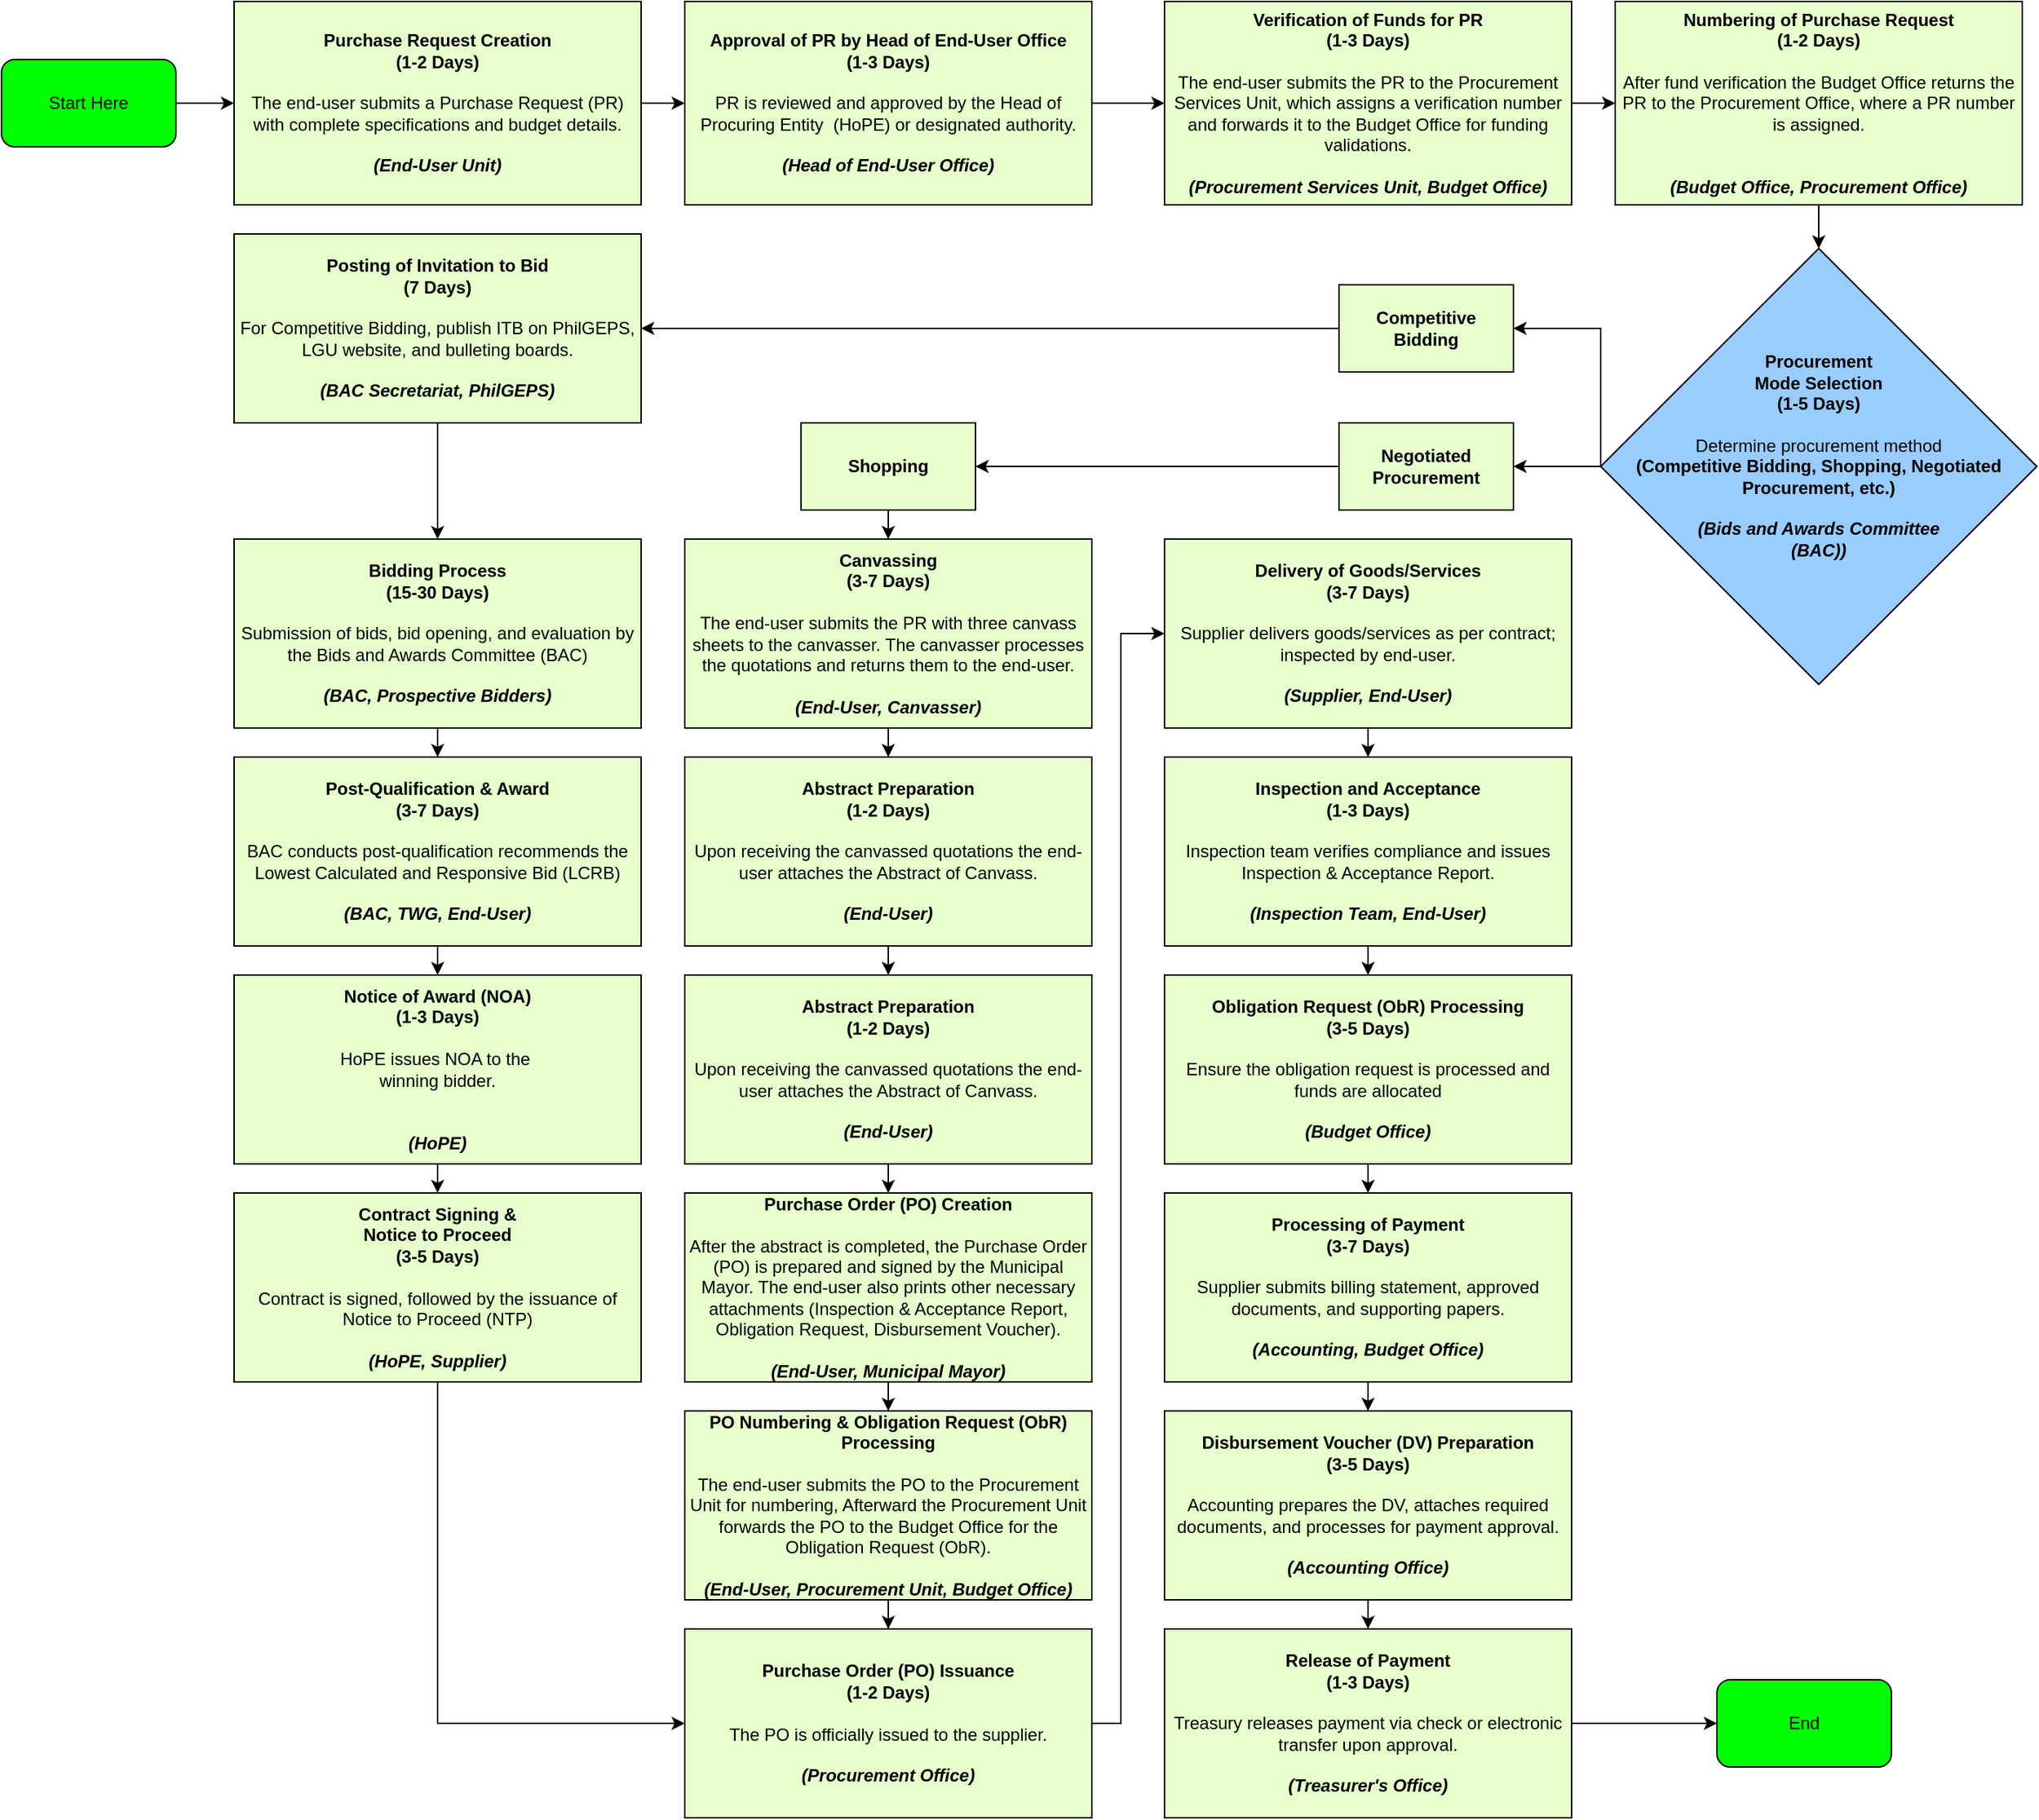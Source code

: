 <mxfile version="26.1.3">
  <diagram name="Page-1" id="VzLzOtzV2zpJQuwfnWmT">
    <mxGraphModel dx="3266" dy="1504" grid="1" gridSize="10" guides="1" tooltips="1" connect="1" arrows="1" fold="1" page="1" pageScale="1" pageWidth="850" pageHeight="1100" math="0" shadow="0">
      <root>
        <mxCell id="0" />
        <mxCell id="1" parent="0" />
        <mxCell id="7instS3jXjHVJ4o3VPC2-10" value="" style="edgeStyle=orthogonalEdgeStyle;rounded=0;orthogonalLoop=1;jettySize=auto;html=1;" edge="1" parent="1" source="7instS3jXjHVJ4o3VPC2-2" target="7instS3jXjHVJ4o3VPC2-9">
          <mxGeometry relative="1" as="geometry" />
        </mxCell>
        <mxCell id="7instS3jXjHVJ4o3VPC2-2" value="&lt;b&gt;Purchase Request Creation&lt;/b&gt;&lt;div&gt;&lt;b style=&quot;background-color: transparent; color: light-dark(rgb(0, 0, 0), rgb(255, 255, 255));&quot;&gt;(1-2 Days)&lt;/b&gt;&lt;div&gt;&lt;b&gt;&lt;br&gt;&lt;/b&gt;&lt;/div&gt;&lt;div&gt;The end-user submits a Purchase Request (PR) with complete specifications and budget details.&lt;/div&gt;&lt;div&gt;&lt;br&gt;&lt;/div&gt;&lt;div&gt;&lt;b&gt;&lt;i&gt;(End-User Unit)&lt;/i&gt;&lt;/b&gt;&lt;/div&gt;&lt;/div&gt;" style="whiteSpace=wrap;html=1;rounded=0;fillColor=#E6FFCC;" vertex="1" parent="1">
          <mxGeometry x="170" y="40" width="280" height="140" as="geometry" />
        </mxCell>
        <mxCell id="7instS3jXjHVJ4o3VPC2-12" value="" style="edgeStyle=orthogonalEdgeStyle;rounded=0;orthogonalLoop=1;jettySize=auto;html=1;" edge="1" parent="1" source="7instS3jXjHVJ4o3VPC2-9" target="7instS3jXjHVJ4o3VPC2-11">
          <mxGeometry relative="1" as="geometry" />
        </mxCell>
        <mxCell id="7instS3jXjHVJ4o3VPC2-9" value="&lt;div&gt;&lt;b&gt;Approval of PR by Head of End-User Office&lt;/b&gt;&lt;/div&gt;&lt;div&gt;&lt;b&gt;(1-3 Days)&lt;/b&gt;&lt;/div&gt;&lt;div&gt;&lt;b&gt;&lt;br&gt;&lt;/b&gt;&lt;/div&gt;&lt;div&gt;PR is reviewed and approved by the Head of Procuring Entity&amp;nbsp; (HoPE) or designated authority.&lt;/div&gt;&lt;div&gt;&lt;br&gt;&lt;/div&gt;&lt;div&gt;&lt;b&gt;&lt;i&gt;(Head of End-User Office)&lt;/i&gt;&lt;/b&gt;&lt;/div&gt;" style="whiteSpace=wrap;html=1;rounded=0;fillColor=#E6FFCC;" vertex="1" parent="1">
          <mxGeometry x="480" y="40" width="280" height="140" as="geometry" />
        </mxCell>
        <mxCell id="7instS3jXjHVJ4o3VPC2-14" value="" style="edgeStyle=orthogonalEdgeStyle;rounded=0;orthogonalLoop=1;jettySize=auto;html=1;" edge="1" parent="1" source="7instS3jXjHVJ4o3VPC2-11" target="7instS3jXjHVJ4o3VPC2-13">
          <mxGeometry relative="1" as="geometry" />
        </mxCell>
        <mxCell id="7instS3jXjHVJ4o3VPC2-11" value="&lt;div&gt;&lt;b&gt;Verification of Funds for PR&lt;/b&gt;&lt;/div&gt;&lt;div&gt;&lt;b&gt;(1-3 Days)&lt;/b&gt;&lt;/div&gt;&lt;div&gt;&lt;b&gt;&lt;br&gt;&lt;/b&gt;&lt;/div&gt;&lt;div&gt;The end-user submits the PR to the Procurement Services Unit, which assigns a verification number and forwards it to the Budget Office for funding validations.&lt;/div&gt;&lt;div&gt;&lt;br&gt;&lt;/div&gt;&lt;div&gt;&lt;b&gt;&lt;i&gt;(Procurement Services Unit, Budget Office)&lt;/i&gt;&lt;/b&gt;&lt;/div&gt;" style="whiteSpace=wrap;html=1;rounded=0;fillColor=#E6FFCC;" vertex="1" parent="1">
          <mxGeometry x="810" y="40" width="280" height="140" as="geometry" />
        </mxCell>
        <mxCell id="7instS3jXjHVJ4o3VPC2-16" value="" style="edgeStyle=orthogonalEdgeStyle;rounded=0;orthogonalLoop=1;jettySize=auto;html=1;" edge="1" parent="1" source="7instS3jXjHVJ4o3VPC2-13" target="7instS3jXjHVJ4o3VPC2-15">
          <mxGeometry relative="1" as="geometry" />
        </mxCell>
        <mxCell id="7instS3jXjHVJ4o3VPC2-13" value="&lt;div&gt;&lt;b&gt;Numbering of Purchase Request&lt;/b&gt;&lt;/div&gt;&lt;div&gt;&lt;b&gt;(1-2 Days)&lt;/b&gt;&lt;/div&gt;&lt;div&gt;&lt;br&gt;&lt;/div&gt;&lt;div&gt;After fund verification the Budget Office returns the PR to the Procurement Office, where a PR number is assigned.&lt;/div&gt;&lt;div&gt;&lt;br&gt;&lt;/div&gt;&lt;div&gt;&lt;br&gt;&lt;/div&gt;&lt;div&gt;&lt;b&gt;&lt;i&gt;(Budget Office, Procurement Office)&lt;/i&gt;&lt;/b&gt;&lt;/div&gt;" style="whiteSpace=wrap;html=1;rounded=0;fillColor=#E6FFCC;" vertex="1" parent="1">
          <mxGeometry x="1120" y="40" width="280" height="140" as="geometry" />
        </mxCell>
        <mxCell id="7instS3jXjHVJ4o3VPC2-75" value="" style="edgeStyle=orthogonalEdgeStyle;rounded=0;orthogonalLoop=1;jettySize=auto;html=1;" edge="1" parent="1" source="7instS3jXjHVJ4o3VPC2-15" target="7instS3jXjHVJ4o3VPC2-19">
          <mxGeometry relative="1" as="geometry" />
        </mxCell>
        <mxCell id="7instS3jXjHVJ4o3VPC2-15" value="&lt;b&gt;Procurement&lt;/b&gt;&lt;div&gt;&lt;b&gt;Mode Selection&lt;br&gt;(1-5 Days)&lt;/b&gt;&lt;/div&gt;&lt;div&gt;&lt;b&gt;&lt;br&gt;&lt;/b&gt;&lt;/div&gt;&lt;div&gt;Determine procurement method&lt;/div&gt;&lt;div&gt;&lt;b&gt;(Competitive Bidding, Shopping, Negotiated Procurement, etc.)&lt;/b&gt;&lt;/div&gt;&lt;div&gt;&lt;b&gt;&lt;br&gt;&lt;/b&gt;&lt;/div&gt;&lt;div&gt;&lt;b&gt;&lt;i&gt;(Bids and Awards Committee&lt;/i&gt;&lt;/b&gt;&lt;/div&gt;&lt;div&gt;&lt;b&gt;&lt;i&gt;(BAC))&lt;/i&gt;&lt;/b&gt;&lt;/div&gt;&lt;div&gt;&lt;b&gt;&lt;br&gt;&lt;/b&gt;&lt;/div&gt;" style="rhombus;whiteSpace=wrap;html=1;rounded=0;fillColor=#99CCFF;" vertex="1" parent="1">
          <mxGeometry x="1110" y="210" width="300" height="300" as="geometry" />
        </mxCell>
        <mxCell id="7instS3jXjHVJ4o3VPC2-23" value="" style="edgeStyle=orthogonalEdgeStyle;rounded=0;orthogonalLoop=1;jettySize=auto;html=1;" edge="1" parent="1" source="7instS3jXjHVJ4o3VPC2-17" target="7instS3jXjHVJ4o3VPC2-22">
          <mxGeometry relative="1" as="geometry" />
        </mxCell>
        <mxCell id="7instS3jXjHVJ4o3VPC2-17" value="&lt;b&gt;Competitive&lt;/b&gt;&lt;div&gt;&lt;b&gt;Bidding&lt;/b&gt;&lt;/div&gt;" style="whiteSpace=wrap;html=1;rounded=0;fillColor=#E6FFCC;" vertex="1" parent="1">
          <mxGeometry x="930" y="235" width="120" height="60" as="geometry" />
        </mxCell>
        <mxCell id="7instS3jXjHVJ4o3VPC2-27" value="" style="edgeStyle=orthogonalEdgeStyle;rounded=0;orthogonalLoop=1;jettySize=auto;html=1;" edge="1" parent="1" source="7instS3jXjHVJ4o3VPC2-19" target="7instS3jXjHVJ4o3VPC2-26">
          <mxGeometry relative="1" as="geometry" />
        </mxCell>
        <mxCell id="7instS3jXjHVJ4o3VPC2-19" value="&lt;b&gt;Negotiated Procurement&lt;/b&gt;" style="whiteSpace=wrap;html=1;rounded=0;fillColor=#E6FFCC;" vertex="1" parent="1">
          <mxGeometry x="930" y="330" width="120" height="60" as="geometry" />
        </mxCell>
        <mxCell id="7instS3jXjHVJ4o3VPC2-25" value="" style="edgeStyle=orthogonalEdgeStyle;rounded=0;orthogonalLoop=1;jettySize=auto;html=1;" edge="1" parent="1" source="7instS3jXjHVJ4o3VPC2-22" target="7instS3jXjHVJ4o3VPC2-24">
          <mxGeometry relative="1" as="geometry" />
        </mxCell>
        <mxCell id="7instS3jXjHVJ4o3VPC2-22" value="&lt;b&gt;Posting of Invitation to Bid&lt;/b&gt;&lt;div&gt;&lt;b&gt;(7 Days)&lt;/b&gt;&lt;/div&gt;&lt;div&gt;&lt;br&gt;&lt;/div&gt;&lt;div&gt;For Competitive Bidding, publish ITB on PhilGEPS, LGU website, and bulleting boards.&lt;/div&gt;&lt;div&gt;&lt;br&gt;&lt;/div&gt;&lt;div&gt;&lt;b&gt;&lt;i&gt;(BAC Secretariat, PhilGEPS)&lt;/i&gt;&lt;/b&gt;&lt;/div&gt;" style="whiteSpace=wrap;html=1;rounded=0;fillColor=#E6FFCC;" vertex="1" parent="1">
          <mxGeometry x="170" y="200" width="280" height="130" as="geometry" />
        </mxCell>
        <mxCell id="7instS3jXjHVJ4o3VPC2-37" value="" style="edgeStyle=orthogonalEdgeStyle;rounded=0;orthogonalLoop=1;jettySize=auto;html=1;" edge="1" parent="1" source="7instS3jXjHVJ4o3VPC2-24" target="7instS3jXjHVJ4o3VPC2-36">
          <mxGeometry relative="1" as="geometry" />
        </mxCell>
        <mxCell id="7instS3jXjHVJ4o3VPC2-24" value="&lt;div&gt;&lt;b&gt;Bidding Process&lt;/b&gt;&lt;/div&gt;&lt;div&gt;&lt;b&gt;(15-30 Days)&lt;/b&gt;&lt;/div&gt;&lt;div&gt;&lt;br&gt;&lt;/div&gt;&lt;div&gt;Submission of bids, bid opening, and evaluation by the Bids and Awards Committee (BAC)&lt;/div&gt;&lt;div&gt;&lt;br&gt;&lt;/div&gt;&lt;div&gt;&lt;b&gt;&lt;i&gt;(BAC, Prospective Bidders)&lt;/i&gt;&lt;/b&gt;&lt;/div&gt;" style="whiteSpace=wrap;html=1;rounded=0;fillColor=#E6FFCC;" vertex="1" parent="1">
          <mxGeometry x="170" y="410" width="280" height="130" as="geometry" />
        </mxCell>
        <mxCell id="7instS3jXjHVJ4o3VPC2-87" value="" style="edgeStyle=orthogonalEdgeStyle;rounded=0;orthogonalLoop=1;jettySize=auto;html=1;" edge="1" parent="1" source="7instS3jXjHVJ4o3VPC2-26" target="7instS3jXjHVJ4o3VPC2-30">
          <mxGeometry relative="1" as="geometry" />
        </mxCell>
        <mxCell id="7instS3jXjHVJ4o3VPC2-26" value="&lt;b&gt;Shopping&lt;/b&gt;" style="whiteSpace=wrap;html=1;rounded=0;fillColor=#E6FFCC;" vertex="1" parent="1">
          <mxGeometry x="560" y="330" width="120" height="60" as="geometry" />
        </mxCell>
        <mxCell id="7instS3jXjHVJ4o3VPC2-47" value="" style="edgeStyle=orthogonalEdgeStyle;rounded=0;orthogonalLoop=1;jettySize=auto;html=1;" edge="1" parent="1" source="7instS3jXjHVJ4o3VPC2-30" target="7instS3jXjHVJ4o3VPC2-46">
          <mxGeometry relative="1" as="geometry" />
        </mxCell>
        <mxCell id="7instS3jXjHVJ4o3VPC2-30" value="&lt;div&gt;&lt;b&gt;Canvassing&lt;/b&gt;&lt;/div&gt;&lt;div&gt;&lt;b&gt;(3-7 Days)&lt;/b&gt;&lt;/div&gt;&lt;div&gt;&lt;span style=&quot;background-color: transparent; color: light-dark(rgb(0, 0, 0), rgb(255, 255, 255));&quot;&gt;&lt;br&gt;&lt;/span&gt;&lt;/div&gt;&lt;div&gt;&lt;span style=&quot;background-color: transparent; color: light-dark(rgb(0, 0, 0), rgb(255, 255, 255));&quot;&gt;The end-user submits the PR with three canvass sheets to the canvasser. The canvasser processes the quotations and returns them to the end-user.&lt;/span&gt;&lt;/div&gt;&lt;div&gt;&lt;span style=&quot;background-color: transparent; color: light-dark(rgb(0, 0, 0), rgb(255, 255, 255));&quot;&gt;&lt;br&gt;&lt;/span&gt;&lt;/div&gt;&lt;div&gt;&lt;b&gt;&lt;i&gt;(End-User, Canvasser)&lt;/i&gt;&lt;/b&gt;&lt;/div&gt;" style="whiteSpace=wrap;html=1;rounded=0;fillColor=#E6FFCC;" vertex="1" parent="1">
          <mxGeometry x="480" y="410" width="280" height="130" as="geometry" />
        </mxCell>
        <mxCell id="7instS3jXjHVJ4o3VPC2-39" value="" style="edgeStyle=orthogonalEdgeStyle;rounded=0;orthogonalLoop=1;jettySize=auto;html=1;" edge="1" parent="1" source="7instS3jXjHVJ4o3VPC2-36" target="7instS3jXjHVJ4o3VPC2-38">
          <mxGeometry relative="1" as="geometry" />
        </mxCell>
        <mxCell id="7instS3jXjHVJ4o3VPC2-36" value="&lt;div&gt;&lt;b&gt;Post-Qualification &amp;amp; Award&lt;/b&gt;&lt;/div&gt;&lt;div&gt;&lt;b&gt;(3-7 Days)&lt;/b&gt;&lt;/div&gt;&lt;div&gt;&lt;br&gt;&lt;/div&gt;&lt;div&gt;BAC conducts post-qualification recommends the Lowest Calculated and Responsive Bid (LCRB)&lt;/div&gt;&lt;div&gt;&lt;br&gt;&lt;/div&gt;&lt;div&gt;&lt;b&gt;&lt;i&gt;(BAC, TWG, End-User)&lt;/i&gt;&lt;/b&gt;&lt;/div&gt;" style="whiteSpace=wrap;html=1;rounded=0;fillColor=#E6FFCC;" vertex="1" parent="1">
          <mxGeometry x="170" y="560" width="280" height="130" as="geometry" />
        </mxCell>
        <mxCell id="7instS3jXjHVJ4o3VPC2-41" value="" style="edgeStyle=orthogonalEdgeStyle;rounded=0;orthogonalLoop=1;jettySize=auto;html=1;" edge="1" parent="1" source="7instS3jXjHVJ4o3VPC2-38" target="7instS3jXjHVJ4o3VPC2-40">
          <mxGeometry relative="1" as="geometry" />
        </mxCell>
        <mxCell id="7instS3jXjHVJ4o3VPC2-38" value="&lt;div&gt;&lt;b style=&quot;background-color: transparent; color: light-dark(rgb(0, 0, 0), rgb(255, 255, 255));&quot;&gt;Notice of Award (NOA)&lt;/b&gt;&lt;/div&gt;&lt;div&gt;&lt;b style=&quot;background-color: transparent; color: light-dark(rgb(0, 0, 0), rgb(255, 255, 255));&quot;&gt;(1-3 Days)&lt;/b&gt;&lt;/div&gt;&lt;div&gt;&lt;br&gt;&lt;/div&gt;&lt;div&gt;HoPE issues NOA to the&amp;nbsp;&lt;/div&gt;&lt;div&gt;winning bidder.&lt;/div&gt;&lt;div&gt;&lt;br&gt;&lt;/div&gt;&lt;div&gt;&lt;br&gt;&lt;/div&gt;&lt;div&gt;&lt;b&gt;&lt;i&gt;(HoPE)&lt;/i&gt;&lt;/b&gt;&lt;/div&gt;" style="whiteSpace=wrap;html=1;rounded=0;fillColor=#E6FFCC;" vertex="1" parent="1">
          <mxGeometry x="170" y="710" width="280" height="130" as="geometry" />
        </mxCell>
        <mxCell id="7instS3jXjHVJ4o3VPC2-40" value="&lt;div&gt;&lt;b style=&quot;background-color: transparent; color: light-dark(rgb(0, 0, 0), rgb(255, 255, 255));&quot;&gt;Contract Signing &amp;amp;&lt;/b&gt;&lt;/div&gt;&lt;div&gt;&lt;b style=&quot;background-color: transparent; color: light-dark(rgb(0, 0, 0), rgb(255, 255, 255));&quot;&gt;Notice to Proceed&lt;/b&gt;&lt;/div&gt;&lt;div&gt;&lt;b style=&quot;background-color: transparent; color: light-dark(rgb(0, 0, 0), rgb(255, 255, 255));&quot;&gt;(3-5 Days)&lt;/b&gt;&lt;/div&gt;&lt;div&gt;&lt;br&gt;&lt;/div&gt;&lt;div&gt;Contract is signed, followed by the issuance of Notice to Proceed (NTP)&lt;/div&gt;&lt;div&gt;&lt;br&gt;&lt;/div&gt;&lt;div&gt;&lt;b&gt;&lt;i&gt;(HoPE, Supplier)&lt;/i&gt;&lt;/b&gt;&lt;/div&gt;" style="whiteSpace=wrap;html=1;rounded=0;fillColor=#E6FFCC;" vertex="1" parent="1">
          <mxGeometry x="170" y="860" width="280" height="130" as="geometry" />
        </mxCell>
        <mxCell id="7instS3jXjHVJ4o3VPC2-42" value="&lt;div&gt;&lt;b style=&quot;background-color: transparent; color: light-dark(rgb(0, 0, 0), rgb(255, 255, 255));&quot;&gt;Purchase Order (PO) Issuance&lt;/b&gt;&lt;/div&gt;&lt;div&gt;&lt;b style=&quot;background-color: transparent; color: light-dark(rgb(0, 0, 0), rgb(255, 255, 255));&quot;&gt;(1-2 Days)&lt;/b&gt;&lt;/div&gt;&lt;div&gt;&lt;br&gt;&lt;/div&gt;&lt;div&gt;The PO is officially issued to the supplier.&lt;/div&gt;&lt;div&gt;&lt;br&gt;&lt;/div&gt;&lt;div&gt;&lt;b&gt;&lt;i&gt;(Procurement Office)&lt;/i&gt;&lt;/b&gt;&lt;/div&gt;" style="whiteSpace=wrap;html=1;rounded=0;fillColor=#E6FFCC;" vertex="1" parent="1">
          <mxGeometry x="480" y="1160" width="280" height="130" as="geometry" />
        </mxCell>
        <mxCell id="7instS3jXjHVJ4o3VPC2-49" value="" style="edgeStyle=orthogonalEdgeStyle;rounded=0;orthogonalLoop=1;jettySize=auto;html=1;" edge="1" parent="1" source="7instS3jXjHVJ4o3VPC2-46" target="7instS3jXjHVJ4o3VPC2-48">
          <mxGeometry relative="1" as="geometry" />
        </mxCell>
        <mxCell id="7instS3jXjHVJ4o3VPC2-46" value="&lt;div&gt;&lt;b&gt;Abstract Preparation&lt;/b&gt;&lt;/div&gt;&lt;div&gt;&lt;b&gt;(1-2 Days)&lt;/b&gt;&lt;/div&gt;&lt;div&gt;&lt;span style=&quot;background-color: transparent; color: light-dark(rgb(0, 0, 0), rgb(255, 255, 255));&quot;&gt;&lt;br&gt;&lt;/span&gt;&lt;/div&gt;&lt;div&gt;&lt;span style=&quot;background-color: transparent; color: light-dark(rgb(0, 0, 0), rgb(255, 255, 255));&quot;&gt;Upon receiving the canvassed quotations the end-user attaches the Abstract of Canvass.&lt;/span&gt;&lt;/div&gt;&lt;div&gt;&lt;span style=&quot;background-color: transparent; color: light-dark(rgb(0, 0, 0), rgb(255, 255, 255));&quot;&gt;&lt;br&gt;&lt;/span&gt;&lt;/div&gt;&lt;div&gt;&lt;b&gt;&lt;i&gt;(End-User)&lt;/i&gt;&lt;/b&gt;&lt;/div&gt;" style="whiteSpace=wrap;html=1;rounded=0;fillColor=#E6FFCC;" vertex="1" parent="1">
          <mxGeometry x="480" y="560" width="280" height="130" as="geometry" />
        </mxCell>
        <mxCell id="7instS3jXjHVJ4o3VPC2-51" value="" style="edgeStyle=orthogonalEdgeStyle;rounded=0;orthogonalLoop=1;jettySize=auto;html=1;" edge="1" parent="1" source="7instS3jXjHVJ4o3VPC2-48" target="7instS3jXjHVJ4o3VPC2-50">
          <mxGeometry relative="1" as="geometry" />
        </mxCell>
        <mxCell id="7instS3jXjHVJ4o3VPC2-48" value="&lt;div&gt;&lt;b&gt;Abstract Preparation&lt;/b&gt;&lt;/div&gt;&lt;div&gt;&lt;b&gt;(1-2 Days)&lt;/b&gt;&lt;/div&gt;&lt;div&gt;&lt;span style=&quot;background-color: transparent; color: light-dark(rgb(0, 0, 0), rgb(255, 255, 255));&quot;&gt;&lt;br&gt;&lt;/span&gt;&lt;/div&gt;&lt;div&gt;&lt;span style=&quot;background-color: transparent; color: light-dark(rgb(0, 0, 0), rgb(255, 255, 255));&quot;&gt;Upon receiving the canvassed quotations the end-user attaches the Abstract of Canvass.&lt;/span&gt;&lt;/div&gt;&lt;div&gt;&lt;span style=&quot;background-color: transparent; color: light-dark(rgb(0, 0, 0), rgb(255, 255, 255));&quot;&gt;&lt;br&gt;&lt;/span&gt;&lt;/div&gt;&lt;div&gt;&lt;b&gt;&lt;i&gt;(End-User)&lt;/i&gt;&lt;/b&gt;&lt;/div&gt;" style="whiteSpace=wrap;html=1;rounded=0;fillColor=#E6FFCC;" vertex="1" parent="1">
          <mxGeometry x="480" y="710" width="280" height="130" as="geometry" />
        </mxCell>
        <mxCell id="7instS3jXjHVJ4o3VPC2-53" value="" style="edgeStyle=orthogonalEdgeStyle;rounded=0;orthogonalLoop=1;jettySize=auto;html=1;" edge="1" parent="1" source="7instS3jXjHVJ4o3VPC2-50" target="7instS3jXjHVJ4o3VPC2-52">
          <mxGeometry relative="1" as="geometry" />
        </mxCell>
        <mxCell id="7instS3jXjHVJ4o3VPC2-50" value="&lt;div&gt;&lt;b&gt;Purchase Order (PO) Creation&lt;/b&gt;&lt;/div&gt;&lt;div&gt;&lt;span style=&quot;background-color: transparent; color: light-dark(rgb(0, 0, 0), rgb(255, 255, 255));&quot;&gt;&lt;br&gt;&lt;/span&gt;&lt;/div&gt;&lt;div&gt;&lt;span style=&quot;background-color: transparent; color: light-dark(rgb(0, 0, 0), rgb(255, 255, 255));&quot;&gt;After the abstract is completed, the Purchase Order (PO) is prepared and signed by the Municipal Mayor. The end-user also prints other necessary attachments (Inspection &amp;amp; Acceptance Report, Obligation Request, Disbursement Voucher).&lt;/span&gt;&lt;/div&gt;&lt;div&gt;&lt;span style=&quot;background-color: transparent; color: light-dark(rgb(0, 0, 0), rgb(255, 255, 255));&quot;&gt;&lt;br&gt;&lt;/span&gt;&lt;/div&gt;&lt;div&gt;&lt;b&gt;&lt;i&gt;(End-User, Municipal Mayor)&lt;/i&gt;&lt;/b&gt;&lt;/div&gt;" style="whiteSpace=wrap;html=1;rounded=0;fillColor=#E6FFCC;" vertex="1" parent="1">
          <mxGeometry x="480" y="860" width="280" height="130" as="geometry" />
        </mxCell>
        <mxCell id="7instS3jXjHVJ4o3VPC2-54" value="" style="edgeStyle=orthogonalEdgeStyle;rounded=0;orthogonalLoop=1;jettySize=auto;html=1;" edge="1" parent="1" source="7instS3jXjHVJ4o3VPC2-52" target="7instS3jXjHVJ4o3VPC2-42">
          <mxGeometry relative="1" as="geometry" />
        </mxCell>
        <mxCell id="7instS3jXjHVJ4o3VPC2-52" value="&lt;div&gt;&lt;b&gt;PO Numbering &amp;amp; Obligation Request (ObR) Processing&lt;/b&gt;&lt;/div&gt;&lt;div&gt;&lt;span style=&quot;background-color: transparent; color: light-dark(rgb(0, 0, 0), rgb(255, 255, 255));&quot;&gt;&lt;br&gt;&lt;/span&gt;&lt;/div&gt;&lt;div&gt;The end-user submits the PO to the Procurement Unit for numbering, Afterward the Procurement Unit forwards the PO to the Budget Office for the Obligation Request (ObR).&lt;/div&gt;&lt;div&gt;&lt;br&gt;&lt;/div&gt;&lt;div&gt;&lt;b&gt;&lt;i&gt;(End-User, Procurement Unit, Budget Office)&lt;/i&gt;&lt;/b&gt;&lt;/div&gt;" style="whiteSpace=wrap;html=1;rounded=0;fillColor=#E6FFCC;" vertex="1" parent="1">
          <mxGeometry x="480" y="1010" width="280" height="130" as="geometry" />
        </mxCell>
        <mxCell id="7instS3jXjHVJ4o3VPC2-60" value="" style="edgeStyle=orthogonalEdgeStyle;rounded=0;orthogonalLoop=1;jettySize=auto;html=1;" edge="1" parent="1" source="7instS3jXjHVJ4o3VPC2-55" target="7instS3jXjHVJ4o3VPC2-59">
          <mxGeometry relative="1" as="geometry" />
        </mxCell>
        <mxCell id="7instS3jXjHVJ4o3VPC2-55" value="&lt;div&gt;&lt;b style=&quot;background-color: transparent; color: light-dark(rgb(0, 0, 0), rgb(255, 255, 255));&quot;&gt;Delivery of Goods/Services&lt;/b&gt;&lt;/div&gt;&lt;div&gt;&lt;b style=&quot;background-color: transparent; color: light-dark(rgb(0, 0, 0), rgb(255, 255, 255));&quot;&gt;(3-7 Days)&lt;/b&gt;&lt;/div&gt;&lt;div&gt;&lt;br&gt;&lt;/div&gt;&lt;div&gt;Supplier delivers goods/services as per contract; inspected by end-user.&lt;/div&gt;&lt;div&gt;&lt;br&gt;&lt;/div&gt;&lt;div&gt;&lt;b&gt;&lt;i&gt;(Supplier, End-User)&lt;/i&gt;&lt;/b&gt;&lt;/div&gt;" style="whiteSpace=wrap;html=1;rounded=0;fillColor=#E6FFCC;" vertex="1" parent="1">
          <mxGeometry x="810" y="410" width="280" height="130" as="geometry" />
        </mxCell>
        <mxCell id="7instS3jXjHVJ4o3VPC2-57" value="" style="edgeStyle=none;orthogonalLoop=1;jettySize=auto;html=1;rounded=0;exitX=1;exitY=0.5;exitDx=0;exitDy=0;entryX=0;entryY=0.5;entryDx=0;entryDy=0;" edge="1" parent="1" source="7instS3jXjHVJ4o3VPC2-42" target="7instS3jXjHVJ4o3VPC2-55">
          <mxGeometry width="100" relative="1" as="geometry">
            <mxPoint x="870" y="1530" as="sourcePoint" />
            <mxPoint x="840" y="650" as="targetPoint" />
            <Array as="points">
              <mxPoint x="780" y="1225" />
              <mxPoint x="780" y="475" />
            </Array>
          </mxGeometry>
        </mxCell>
        <mxCell id="7instS3jXjHVJ4o3VPC2-62" value="" style="edgeStyle=orthogonalEdgeStyle;rounded=0;orthogonalLoop=1;jettySize=auto;html=1;" edge="1" parent="1" source="7instS3jXjHVJ4o3VPC2-59" target="7instS3jXjHVJ4o3VPC2-61">
          <mxGeometry relative="1" as="geometry" />
        </mxCell>
        <mxCell id="7instS3jXjHVJ4o3VPC2-59" value="&lt;div&gt;&lt;b style=&quot;background-color: transparent; color: light-dark(rgb(0, 0, 0), rgb(255, 255, 255));&quot;&gt;Inspection and Acceptance&lt;/b&gt;&lt;/div&gt;&lt;div&gt;&lt;b style=&quot;background-color: transparent; color: light-dark(rgb(0, 0, 0), rgb(255, 255, 255));&quot;&gt;(1-3 Days)&lt;/b&gt;&lt;/div&gt;&lt;div&gt;&lt;br&gt;&lt;/div&gt;&lt;div&gt;Inspection team verifies compliance and issues Inspection &amp;amp; Acceptance Report.&lt;/div&gt;&lt;div&gt;&lt;br&gt;&lt;/div&gt;&lt;div&gt;&lt;b&gt;&lt;i&gt;(Inspection Team, End-User)&lt;/i&gt;&lt;/b&gt;&lt;/div&gt;" style="whiteSpace=wrap;html=1;rounded=0;fillColor=#E6FFCC;" vertex="1" parent="1">
          <mxGeometry x="810" y="560" width="280" height="130" as="geometry" />
        </mxCell>
        <mxCell id="7instS3jXjHVJ4o3VPC2-64" value="" style="edgeStyle=orthogonalEdgeStyle;rounded=0;orthogonalLoop=1;jettySize=auto;html=1;" edge="1" parent="1" source="7instS3jXjHVJ4o3VPC2-61" target="7instS3jXjHVJ4o3VPC2-63">
          <mxGeometry relative="1" as="geometry" />
        </mxCell>
        <mxCell id="7instS3jXjHVJ4o3VPC2-61" value="&lt;div&gt;&lt;b style=&quot;background-color: transparent; color: light-dark(rgb(0, 0, 0), rgb(255, 255, 255));&quot;&gt;Obligation Request (ObR) Processing&lt;/b&gt;&lt;/div&gt;&lt;div&gt;&lt;b style=&quot;background-color: transparent; color: light-dark(rgb(0, 0, 0), rgb(255, 255, 255));&quot;&gt;(3-5 Days)&lt;/b&gt;&lt;/div&gt;&lt;div&gt;&lt;br&gt;&lt;/div&gt;&lt;div&gt;Ensure the obligation request is processed and funds are allocated&lt;/div&gt;&lt;div&gt;&lt;br&gt;&lt;/div&gt;&lt;div&gt;&lt;b&gt;&lt;i&gt;(Budget Office)&lt;/i&gt;&lt;/b&gt;&lt;/div&gt;" style="whiteSpace=wrap;html=1;rounded=0;fillColor=#E6FFCC;" vertex="1" parent="1">
          <mxGeometry x="810" y="710" width="280" height="130" as="geometry" />
        </mxCell>
        <mxCell id="7instS3jXjHVJ4o3VPC2-66" value="" style="edgeStyle=orthogonalEdgeStyle;rounded=0;orthogonalLoop=1;jettySize=auto;html=1;" edge="1" parent="1" source="7instS3jXjHVJ4o3VPC2-63" target="7instS3jXjHVJ4o3VPC2-65">
          <mxGeometry relative="1" as="geometry" />
        </mxCell>
        <mxCell id="7instS3jXjHVJ4o3VPC2-63" value="&lt;div&gt;&lt;b style=&quot;background-color: transparent; color: light-dark(rgb(0, 0, 0), rgb(255, 255, 255));&quot;&gt;Processing of Payment&lt;/b&gt;&lt;/div&gt;&lt;div&gt;&lt;b style=&quot;background-color: transparent; color: light-dark(rgb(0, 0, 0), rgb(255, 255, 255));&quot;&gt;(3-7 Days)&lt;/b&gt;&lt;/div&gt;&lt;div&gt;&lt;br&gt;&lt;/div&gt;&lt;div&gt;Supplier submits billing statement, approved documents, and supporting papers.&lt;/div&gt;&lt;div&gt;&lt;br&gt;&lt;/div&gt;&lt;div&gt;&lt;b&gt;&lt;i&gt;(Accounting, Budget Office)&lt;/i&gt;&lt;/b&gt;&lt;/div&gt;" style="whiteSpace=wrap;html=1;rounded=0;fillColor=#E6FFCC;" vertex="1" parent="1">
          <mxGeometry x="810" y="860" width="280" height="130" as="geometry" />
        </mxCell>
        <mxCell id="7instS3jXjHVJ4o3VPC2-68" value="" style="edgeStyle=orthogonalEdgeStyle;rounded=0;orthogonalLoop=1;jettySize=auto;html=1;" edge="1" parent="1" source="7instS3jXjHVJ4o3VPC2-65" target="7instS3jXjHVJ4o3VPC2-67">
          <mxGeometry relative="1" as="geometry" />
        </mxCell>
        <mxCell id="7instS3jXjHVJ4o3VPC2-65" value="&lt;div&gt;&lt;b style=&quot;background-color: transparent; color: light-dark(rgb(0, 0, 0), rgb(255, 255, 255));&quot;&gt;Disbursement Voucher (DV) Preparation&lt;/b&gt;&lt;/div&gt;&lt;div&gt;&lt;b style=&quot;background-color: transparent; color: light-dark(rgb(0, 0, 0), rgb(255, 255, 255));&quot;&gt;(3-5 Days)&lt;/b&gt;&lt;/div&gt;&lt;div&gt;&lt;br&gt;&lt;/div&gt;&lt;div&gt;Accounting prepares the DV, attaches required documents, and processes for payment approval.&lt;/div&gt;&lt;div&gt;&lt;br&gt;&lt;/div&gt;&lt;div&gt;&lt;b&gt;&lt;i&gt;(Accounting Office)&lt;/i&gt;&lt;/b&gt;&lt;/div&gt;" style="whiteSpace=wrap;html=1;rounded=0;fillColor=#E6FFCC;" vertex="1" parent="1">
          <mxGeometry x="810" y="1010" width="280" height="130" as="geometry" />
        </mxCell>
        <mxCell id="7instS3jXjHVJ4o3VPC2-73" value="" style="edgeStyle=orthogonalEdgeStyle;rounded=0;orthogonalLoop=1;jettySize=auto;html=1;" edge="1" parent="1" source="7instS3jXjHVJ4o3VPC2-67" target="7instS3jXjHVJ4o3VPC2-71">
          <mxGeometry relative="1" as="geometry" />
        </mxCell>
        <mxCell id="7instS3jXjHVJ4o3VPC2-67" value="&lt;div&gt;&lt;b style=&quot;background-color: transparent; color: light-dark(rgb(0, 0, 0), rgb(255, 255, 255));&quot;&gt;Release of Payment&lt;/b&gt;&lt;/div&gt;&lt;div&gt;&lt;b style=&quot;background-color: transparent; color: light-dark(rgb(0, 0, 0), rgb(255, 255, 255));&quot;&gt;(1-3 Days)&lt;/b&gt;&lt;/div&gt;&lt;div&gt;&lt;br&gt;&lt;/div&gt;&lt;div&gt;Treasury releases payment via check or electronic transfer upon approval.&lt;/div&gt;&lt;div&gt;&lt;br&gt;&lt;/div&gt;&lt;div&gt;&lt;b&gt;&lt;i&gt;(Treasurer&#39;s Office)&lt;/i&gt;&lt;/b&gt;&lt;/div&gt;" style="whiteSpace=wrap;html=1;rounded=0;fillColor=#E6FFCC;" vertex="1" parent="1">
          <mxGeometry x="810" y="1160" width="280" height="130" as="geometry" />
        </mxCell>
        <mxCell id="7instS3jXjHVJ4o3VPC2-71" value="End" style="rounded=1;whiteSpace=wrap;html=1;fillColor=#00FF00;" vertex="1" parent="1">
          <mxGeometry x="1190" y="1195" width="120" height="60" as="geometry" />
        </mxCell>
        <mxCell id="7instS3jXjHVJ4o3VPC2-77" value="" style="edgeStyle=none;orthogonalLoop=1;jettySize=auto;html=1;rounded=0;exitX=0;exitY=0.5;exitDx=0;exitDy=0;entryX=1;entryY=0.5;entryDx=0;entryDy=0;" edge="1" parent="1" source="7instS3jXjHVJ4o3VPC2-15" target="7instS3jXjHVJ4o3VPC2-17">
          <mxGeometry width="100" relative="1" as="geometry">
            <mxPoint x="1060" y="270" as="sourcePoint" />
            <mxPoint x="1160" y="270" as="targetPoint" />
            <Array as="points">
              <mxPoint x="1110" y="265" />
            </Array>
          </mxGeometry>
        </mxCell>
        <mxCell id="7instS3jXjHVJ4o3VPC2-78" value="" style="edgeStyle=none;orthogonalLoop=1;jettySize=auto;html=1;rounded=0;entryX=0;entryY=0.5;entryDx=0;entryDy=0;exitX=0.5;exitY=1;exitDx=0;exitDy=0;fontStyle=1" edge="1" parent="1" source="7instS3jXjHVJ4o3VPC2-40" target="7instS3jXjHVJ4o3VPC2-42">
          <mxGeometry width="100" relative="1" as="geometry">
            <mxPoint x="270" y="1050" as="sourcePoint" />
            <mxPoint x="370" y="1050" as="targetPoint" />
            <Array as="points">
              <mxPoint x="310" y="1225" />
            </Array>
          </mxGeometry>
        </mxCell>
        <mxCell id="7instS3jXjHVJ4o3VPC2-85" value="" style="edgeStyle=orthogonalEdgeStyle;rounded=0;orthogonalLoop=1;jettySize=auto;html=1;" edge="1" parent="1" source="7instS3jXjHVJ4o3VPC2-79" target="7instS3jXjHVJ4o3VPC2-2">
          <mxGeometry relative="1" as="geometry" />
        </mxCell>
        <mxCell id="7instS3jXjHVJ4o3VPC2-79" value="Start Here" style="rounded=1;whiteSpace=wrap;html=1;fillColor=#00FF00;" vertex="1" parent="1">
          <mxGeometry x="10" y="80" width="120" height="60" as="geometry" />
        </mxCell>
      </root>
    </mxGraphModel>
  </diagram>
</mxfile>
